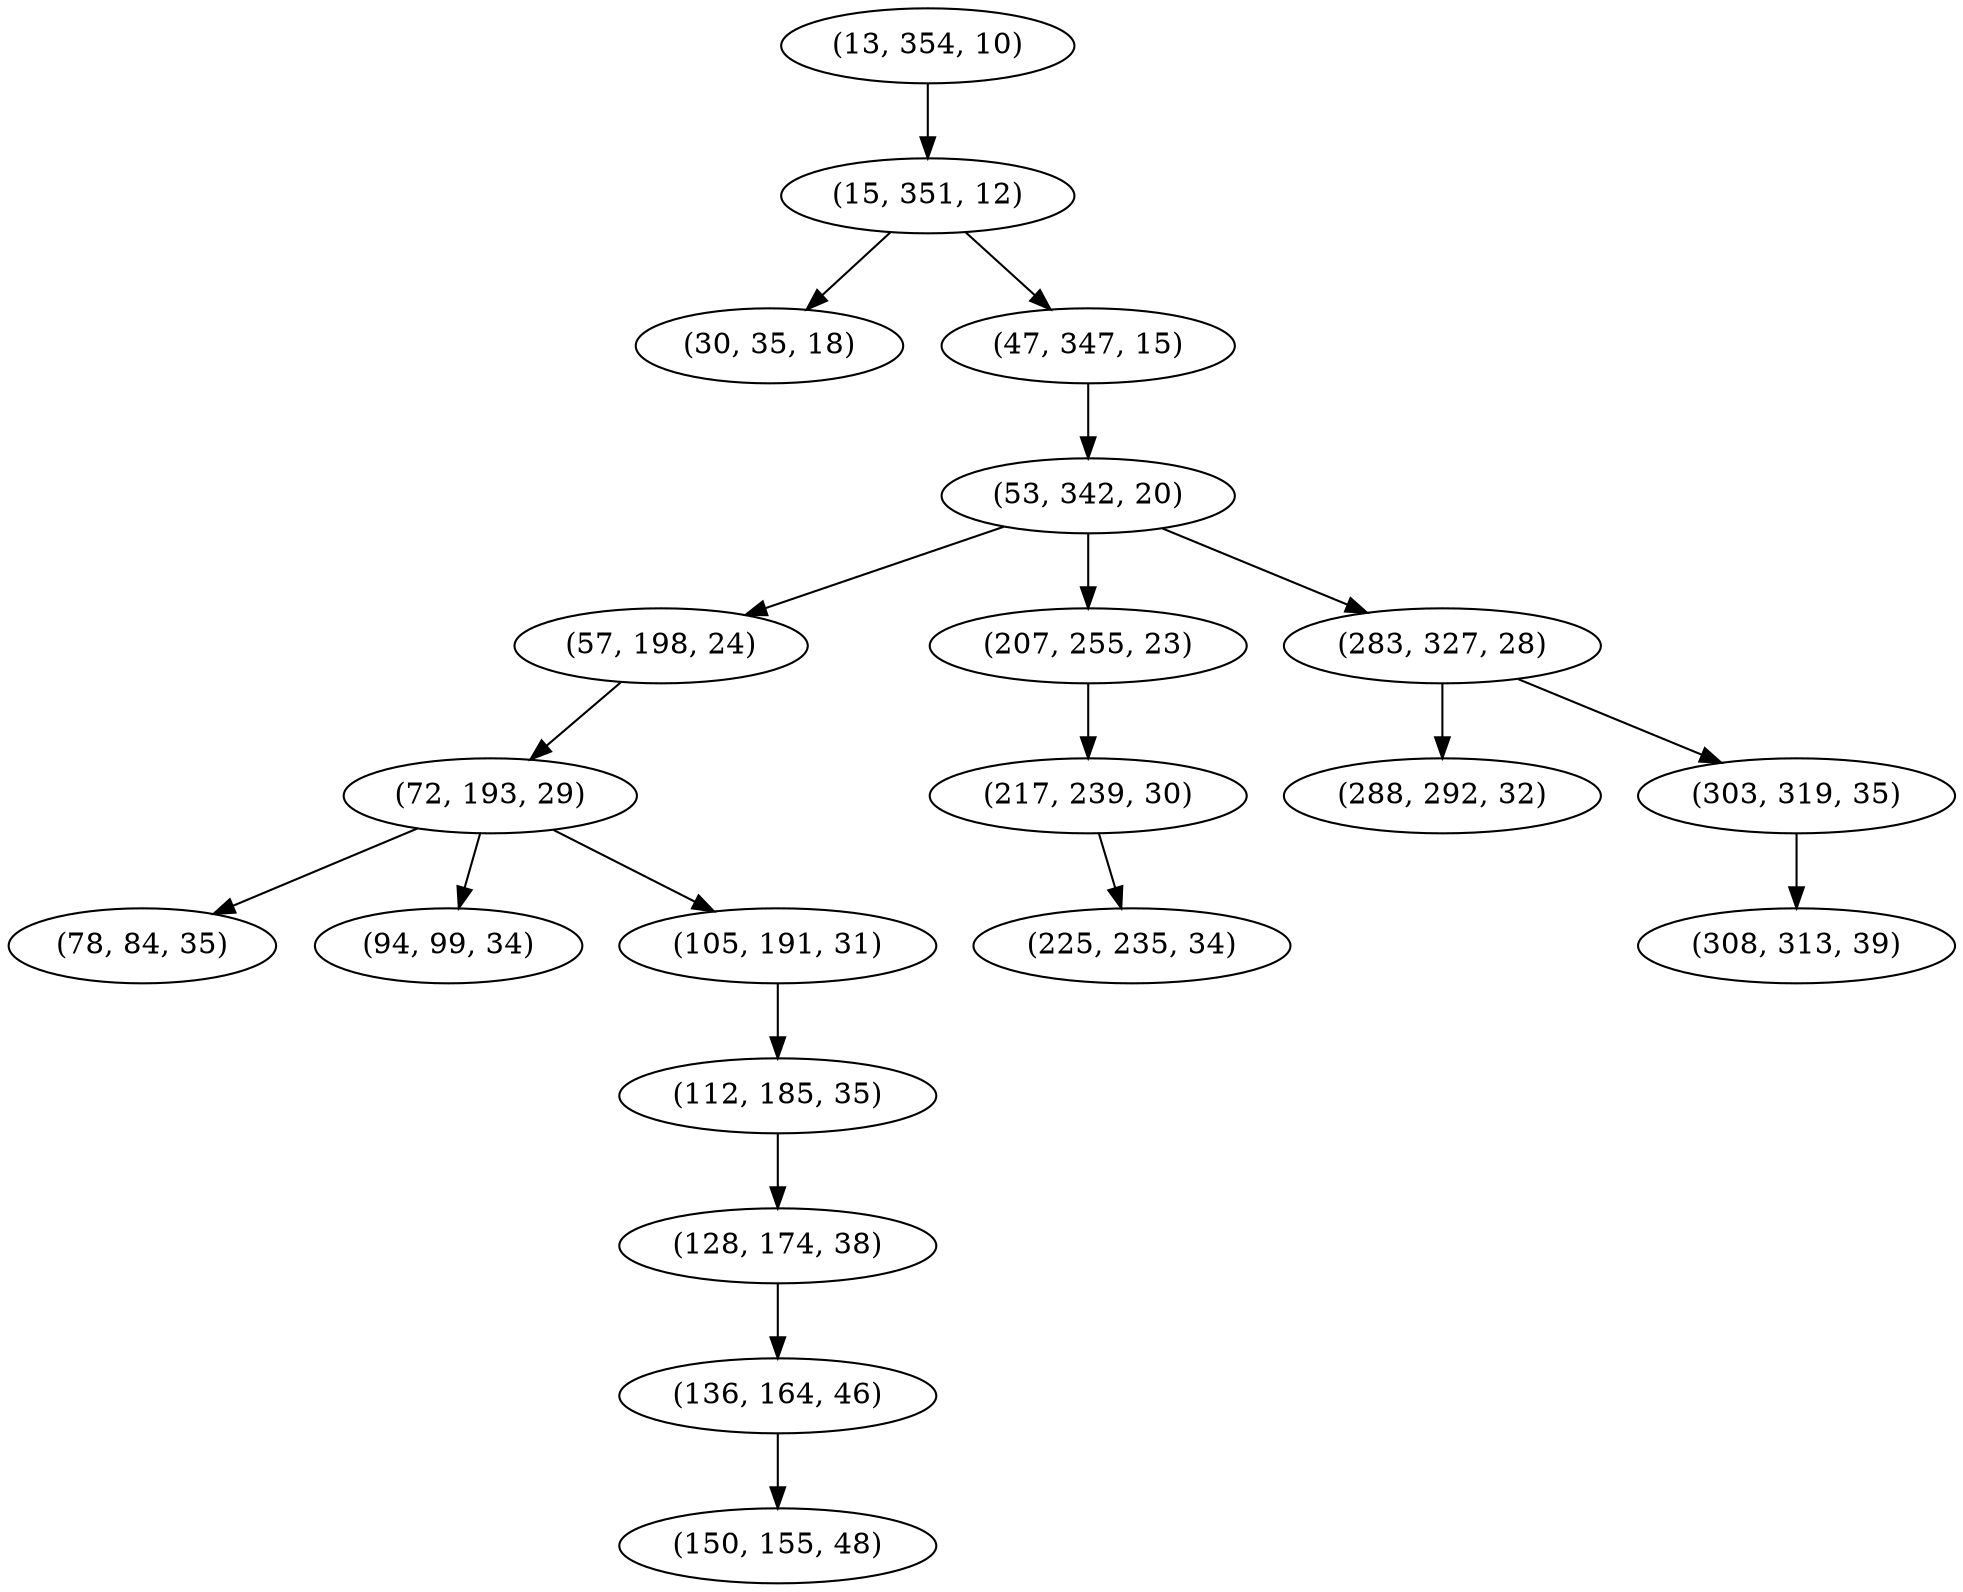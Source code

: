 digraph tree {
    "(13, 354, 10)";
    "(15, 351, 12)";
    "(30, 35, 18)";
    "(47, 347, 15)";
    "(53, 342, 20)";
    "(57, 198, 24)";
    "(72, 193, 29)";
    "(78, 84, 35)";
    "(94, 99, 34)";
    "(105, 191, 31)";
    "(112, 185, 35)";
    "(128, 174, 38)";
    "(136, 164, 46)";
    "(150, 155, 48)";
    "(207, 255, 23)";
    "(217, 239, 30)";
    "(225, 235, 34)";
    "(283, 327, 28)";
    "(288, 292, 32)";
    "(303, 319, 35)";
    "(308, 313, 39)";
    "(13, 354, 10)" -> "(15, 351, 12)";
    "(15, 351, 12)" -> "(30, 35, 18)";
    "(15, 351, 12)" -> "(47, 347, 15)";
    "(47, 347, 15)" -> "(53, 342, 20)";
    "(53, 342, 20)" -> "(57, 198, 24)";
    "(53, 342, 20)" -> "(207, 255, 23)";
    "(53, 342, 20)" -> "(283, 327, 28)";
    "(57, 198, 24)" -> "(72, 193, 29)";
    "(72, 193, 29)" -> "(78, 84, 35)";
    "(72, 193, 29)" -> "(94, 99, 34)";
    "(72, 193, 29)" -> "(105, 191, 31)";
    "(105, 191, 31)" -> "(112, 185, 35)";
    "(112, 185, 35)" -> "(128, 174, 38)";
    "(128, 174, 38)" -> "(136, 164, 46)";
    "(136, 164, 46)" -> "(150, 155, 48)";
    "(207, 255, 23)" -> "(217, 239, 30)";
    "(217, 239, 30)" -> "(225, 235, 34)";
    "(283, 327, 28)" -> "(288, 292, 32)";
    "(283, 327, 28)" -> "(303, 319, 35)";
    "(303, 319, 35)" -> "(308, 313, 39)";
}
